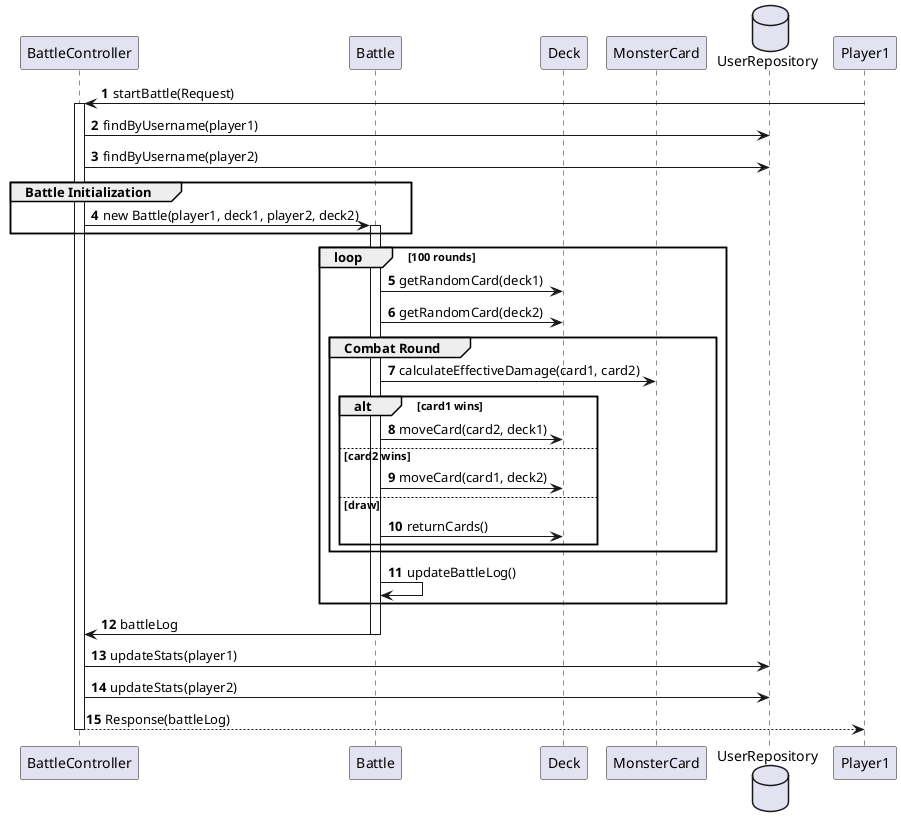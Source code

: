 @startuml

participant BattleController
participant Battle
participant Deck
participant MonsterCard
database UserRepository

autonumber

Player1 -> BattleController: startBattle(Request)
activate BattleController

BattleController -> UserRepository: findByUsername(player1)
BattleController -> UserRepository: findByUsername(player2)

group Battle Initialization
    BattleController -> Battle: new Battle(player1, deck1, player2, deck2)
    activate Battle
end

loop 100 rounds
    Battle -> Deck: getRandomCard(deck1)
    Battle -> Deck: getRandomCard(deck2)

    group Combat Round
        Battle -> MonsterCard: calculateEffectiveDamage(card1, card2)

        alt card1 wins
            Battle -> Deck: moveCard(card2, deck1)
        else card2 wins
            Battle -> Deck: moveCard(card1, deck2)
        else draw
            Battle -> Deck: returnCards()
        end
    end

    Battle -> Battle: updateBattleLog()
end

Battle -> BattleController: battleLog
deactivate Battle

BattleController -> UserRepository: updateStats(player1)
BattleController -> UserRepository: updateStats(player2)

BattleController --> Player1: Response(battleLog)
deactivate BattleController
@enduml

